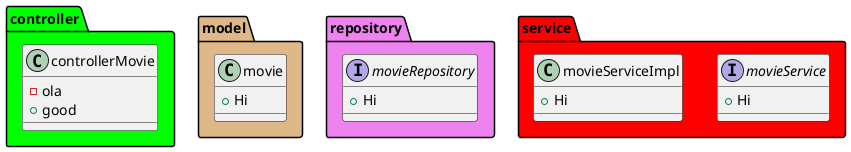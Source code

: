 @startuml


package controller <<Folder>> #lime{

    class controllerMovie{
    -ola
    +good
    }

}


package model <<Folder>> #burlywood{

  class movie{
  +Hi
  }

}

package repository <<Folder>> #violet {

  interface movieRepository {
  +Hi
  }

}

package service <<Folder>> #red{

  interface movieService{
  +Hi
  }
  class movieServiceImpl{
  +Hi
  }

}

@enduml